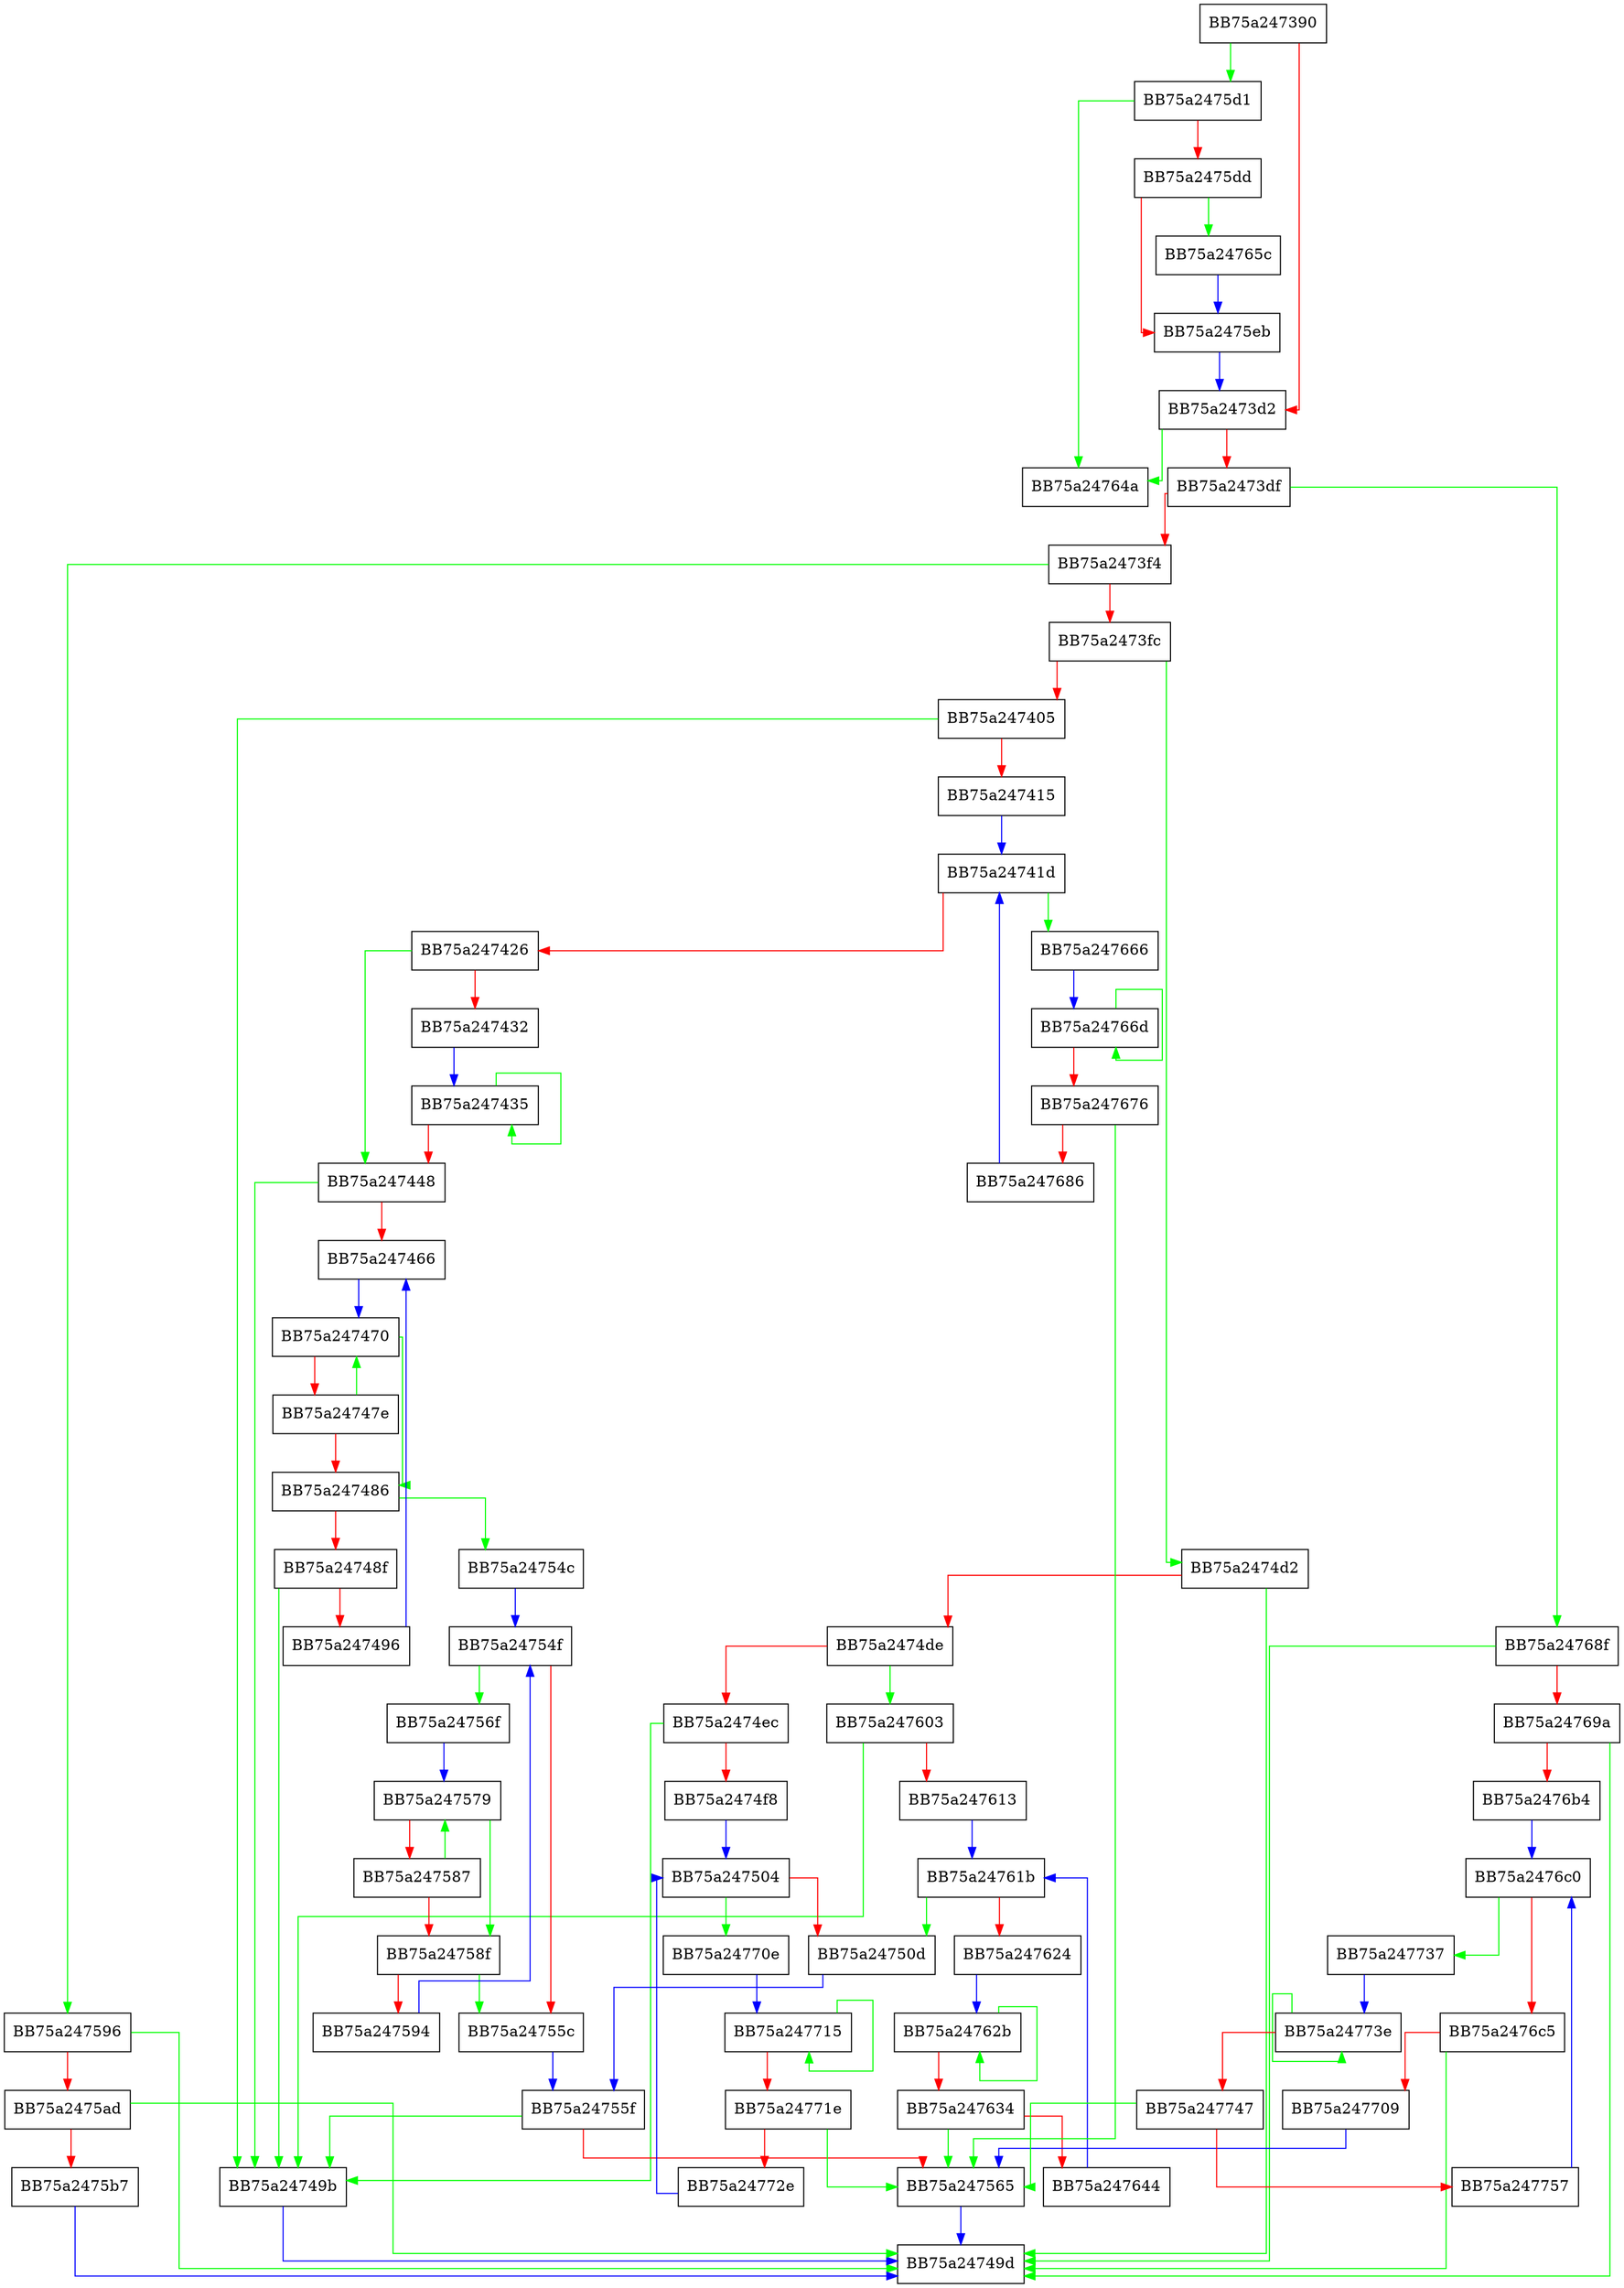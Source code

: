 digraph lua_mp_getattribute {
  node [shape="box"];
  graph [splines=ortho];
  BB75a247390 -> BB75a2475d1 [color="green"];
  BB75a247390 -> BB75a2473d2 [color="red"];
  BB75a2473d2 -> BB75a24764a [color="green"];
  BB75a2473d2 -> BB75a2473df [color="red"];
  BB75a2473df -> BB75a24768f [color="green"];
  BB75a2473df -> BB75a2473f4 [color="red"];
  BB75a2473f4 -> BB75a247596 [color="green"];
  BB75a2473f4 -> BB75a2473fc [color="red"];
  BB75a2473fc -> BB75a2474d2 [color="green"];
  BB75a2473fc -> BB75a247405 [color="red"];
  BB75a247405 -> BB75a24749b [color="green"];
  BB75a247405 -> BB75a247415 [color="red"];
  BB75a247415 -> BB75a24741d [color="blue"];
  BB75a24741d -> BB75a247666 [color="green"];
  BB75a24741d -> BB75a247426 [color="red"];
  BB75a247426 -> BB75a247448 [color="green"];
  BB75a247426 -> BB75a247432 [color="red"];
  BB75a247432 -> BB75a247435 [color="blue"];
  BB75a247435 -> BB75a247435 [color="green"];
  BB75a247435 -> BB75a247448 [color="red"];
  BB75a247448 -> BB75a24749b [color="green"];
  BB75a247448 -> BB75a247466 [color="red"];
  BB75a247466 -> BB75a247470 [color="blue"];
  BB75a247470 -> BB75a247486 [color="green"];
  BB75a247470 -> BB75a24747e [color="red"];
  BB75a24747e -> BB75a247470 [color="green"];
  BB75a24747e -> BB75a247486 [color="red"];
  BB75a247486 -> BB75a24754c [color="green"];
  BB75a247486 -> BB75a24748f [color="red"];
  BB75a24748f -> BB75a24749b [color="green"];
  BB75a24748f -> BB75a247496 [color="red"];
  BB75a247496 -> BB75a247466 [color="blue"];
  BB75a24749b -> BB75a24749d [color="blue"];
  BB75a2474d2 -> BB75a24749d [color="green"];
  BB75a2474d2 -> BB75a2474de [color="red"];
  BB75a2474de -> BB75a247603 [color="green"];
  BB75a2474de -> BB75a2474ec [color="red"];
  BB75a2474ec -> BB75a24749b [color="green"];
  BB75a2474ec -> BB75a2474f8 [color="red"];
  BB75a2474f8 -> BB75a247504 [color="blue"];
  BB75a247504 -> BB75a24770e [color="green"];
  BB75a247504 -> BB75a24750d [color="red"];
  BB75a24750d -> BB75a24755f [color="blue"];
  BB75a24754c -> BB75a24754f [color="blue"];
  BB75a24754f -> BB75a24756f [color="green"];
  BB75a24754f -> BB75a24755c [color="red"];
  BB75a24755c -> BB75a24755f [color="blue"];
  BB75a24755f -> BB75a24749b [color="green"];
  BB75a24755f -> BB75a247565 [color="red"];
  BB75a247565 -> BB75a24749d [color="blue"];
  BB75a24756f -> BB75a247579 [color="blue"];
  BB75a247579 -> BB75a24758f [color="green"];
  BB75a247579 -> BB75a247587 [color="red"];
  BB75a247587 -> BB75a247579 [color="green"];
  BB75a247587 -> BB75a24758f [color="red"];
  BB75a24758f -> BB75a24755c [color="green"];
  BB75a24758f -> BB75a247594 [color="red"];
  BB75a247594 -> BB75a24754f [color="blue"];
  BB75a247596 -> BB75a24749d [color="green"];
  BB75a247596 -> BB75a2475ad [color="red"];
  BB75a2475ad -> BB75a24749d [color="green"];
  BB75a2475ad -> BB75a2475b7 [color="red"];
  BB75a2475b7 -> BB75a24749d [color="blue"];
  BB75a2475d1 -> BB75a24764a [color="green"];
  BB75a2475d1 -> BB75a2475dd [color="red"];
  BB75a2475dd -> BB75a24765c [color="green"];
  BB75a2475dd -> BB75a2475eb [color="red"];
  BB75a2475eb -> BB75a2473d2 [color="blue"];
  BB75a247603 -> BB75a24749b [color="green"];
  BB75a247603 -> BB75a247613 [color="red"];
  BB75a247613 -> BB75a24761b [color="blue"];
  BB75a24761b -> BB75a24750d [color="green"];
  BB75a24761b -> BB75a247624 [color="red"];
  BB75a247624 -> BB75a24762b [color="blue"];
  BB75a24762b -> BB75a24762b [color="green"];
  BB75a24762b -> BB75a247634 [color="red"];
  BB75a247634 -> BB75a247565 [color="green"];
  BB75a247634 -> BB75a247644 [color="red"];
  BB75a247644 -> BB75a24761b [color="blue"];
  BB75a24765c -> BB75a2475eb [color="blue"];
  BB75a247666 -> BB75a24766d [color="blue"];
  BB75a24766d -> BB75a24766d [color="green"];
  BB75a24766d -> BB75a247676 [color="red"];
  BB75a247676 -> BB75a247565 [color="green"];
  BB75a247676 -> BB75a247686 [color="red"];
  BB75a247686 -> BB75a24741d [color="blue"];
  BB75a24768f -> BB75a24749d [color="green"];
  BB75a24768f -> BB75a24769a [color="red"];
  BB75a24769a -> BB75a24749d [color="green"];
  BB75a24769a -> BB75a2476b4 [color="red"];
  BB75a2476b4 -> BB75a2476c0 [color="blue"];
  BB75a2476c0 -> BB75a247737 [color="green"];
  BB75a2476c0 -> BB75a2476c5 [color="red"];
  BB75a2476c5 -> BB75a24749d [color="green"];
  BB75a2476c5 -> BB75a247709 [color="red"];
  BB75a247709 -> BB75a247565 [color="blue"];
  BB75a24770e -> BB75a247715 [color="blue"];
  BB75a247715 -> BB75a247715 [color="green"];
  BB75a247715 -> BB75a24771e [color="red"];
  BB75a24771e -> BB75a247565 [color="green"];
  BB75a24771e -> BB75a24772e [color="red"];
  BB75a24772e -> BB75a247504 [color="blue"];
  BB75a247737 -> BB75a24773e [color="blue"];
  BB75a24773e -> BB75a24773e [color="green"];
  BB75a24773e -> BB75a247747 [color="red"];
  BB75a247747 -> BB75a247565 [color="green"];
  BB75a247747 -> BB75a247757 [color="red"];
  BB75a247757 -> BB75a2476c0 [color="blue"];
}